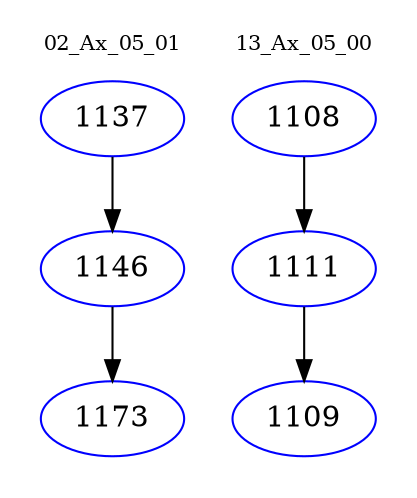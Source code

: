 digraph{
subgraph cluster_0 {
color = white
label = "02_Ax_05_01";
fontsize=10;
T0_1137 [label="1137", color="blue"]
T0_1137 -> T0_1146 [color="black"]
T0_1146 [label="1146", color="blue"]
T0_1146 -> T0_1173 [color="black"]
T0_1173 [label="1173", color="blue"]
}
subgraph cluster_1 {
color = white
label = "13_Ax_05_00";
fontsize=10;
T1_1108 [label="1108", color="blue"]
T1_1108 -> T1_1111 [color="black"]
T1_1111 [label="1111", color="blue"]
T1_1111 -> T1_1109 [color="black"]
T1_1109 [label="1109", color="blue"]
}
}
